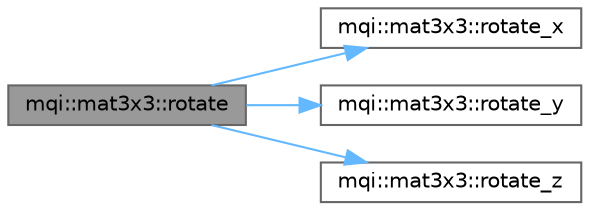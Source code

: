 digraph "mqi::mat3x3::rotate"
{
 // LATEX_PDF_SIZE
  bgcolor="transparent";
  edge [fontname=Helvetica,fontsize=10,labelfontname=Helvetica,labelfontsize=10];
  node [fontname=Helvetica,fontsize=10,shape=box,height=0.2,width=0.4];
  rankdir="LR";
  Node1 [id="Node000001",label="mqi::mat3x3::rotate",height=0.2,width=0.4,color="gray40", fillcolor="grey60", style="filled", fontcolor="black",tooltip="Applies a rotation to the current matrix using Euler angles."];
  Node1 -> Node2 [id="edge1_Node000001_Node000002",color="steelblue1",style="solid",tooltip=" "];
  Node2 [id="Node000002",label="mqi::mat3x3::rotate_x",height=0.2,width=0.4,color="grey40", fillcolor="white", style="filled",URL="$classmqi_1_1mat3x3.html#add3b736e870c72f50cb950efe2e48a3e",tooltip="Post-multiplies the matrix by a rotation around the x-axis."];
  Node1 -> Node3 [id="edge2_Node000001_Node000003",color="steelblue1",style="solid",tooltip=" "];
  Node3 [id="Node000003",label="mqi::mat3x3::rotate_y",height=0.2,width=0.4,color="grey40", fillcolor="white", style="filled",URL="$classmqi_1_1mat3x3.html#ad9c53e797b3856ef62901403ec79a3b3",tooltip="Post-multiplies the matrix by a rotation around the y-axis."];
  Node1 -> Node4 [id="edge3_Node000001_Node000004",color="steelblue1",style="solid",tooltip=" "];
  Node4 [id="Node000004",label="mqi::mat3x3::rotate_z",height=0.2,width=0.4,color="grey40", fillcolor="white", style="filled",URL="$classmqi_1_1mat3x3.html#aa34b76d97b10224b4725290736814a02",tooltip="Post-multiplies the matrix by a rotation around the z-axis."];
}
